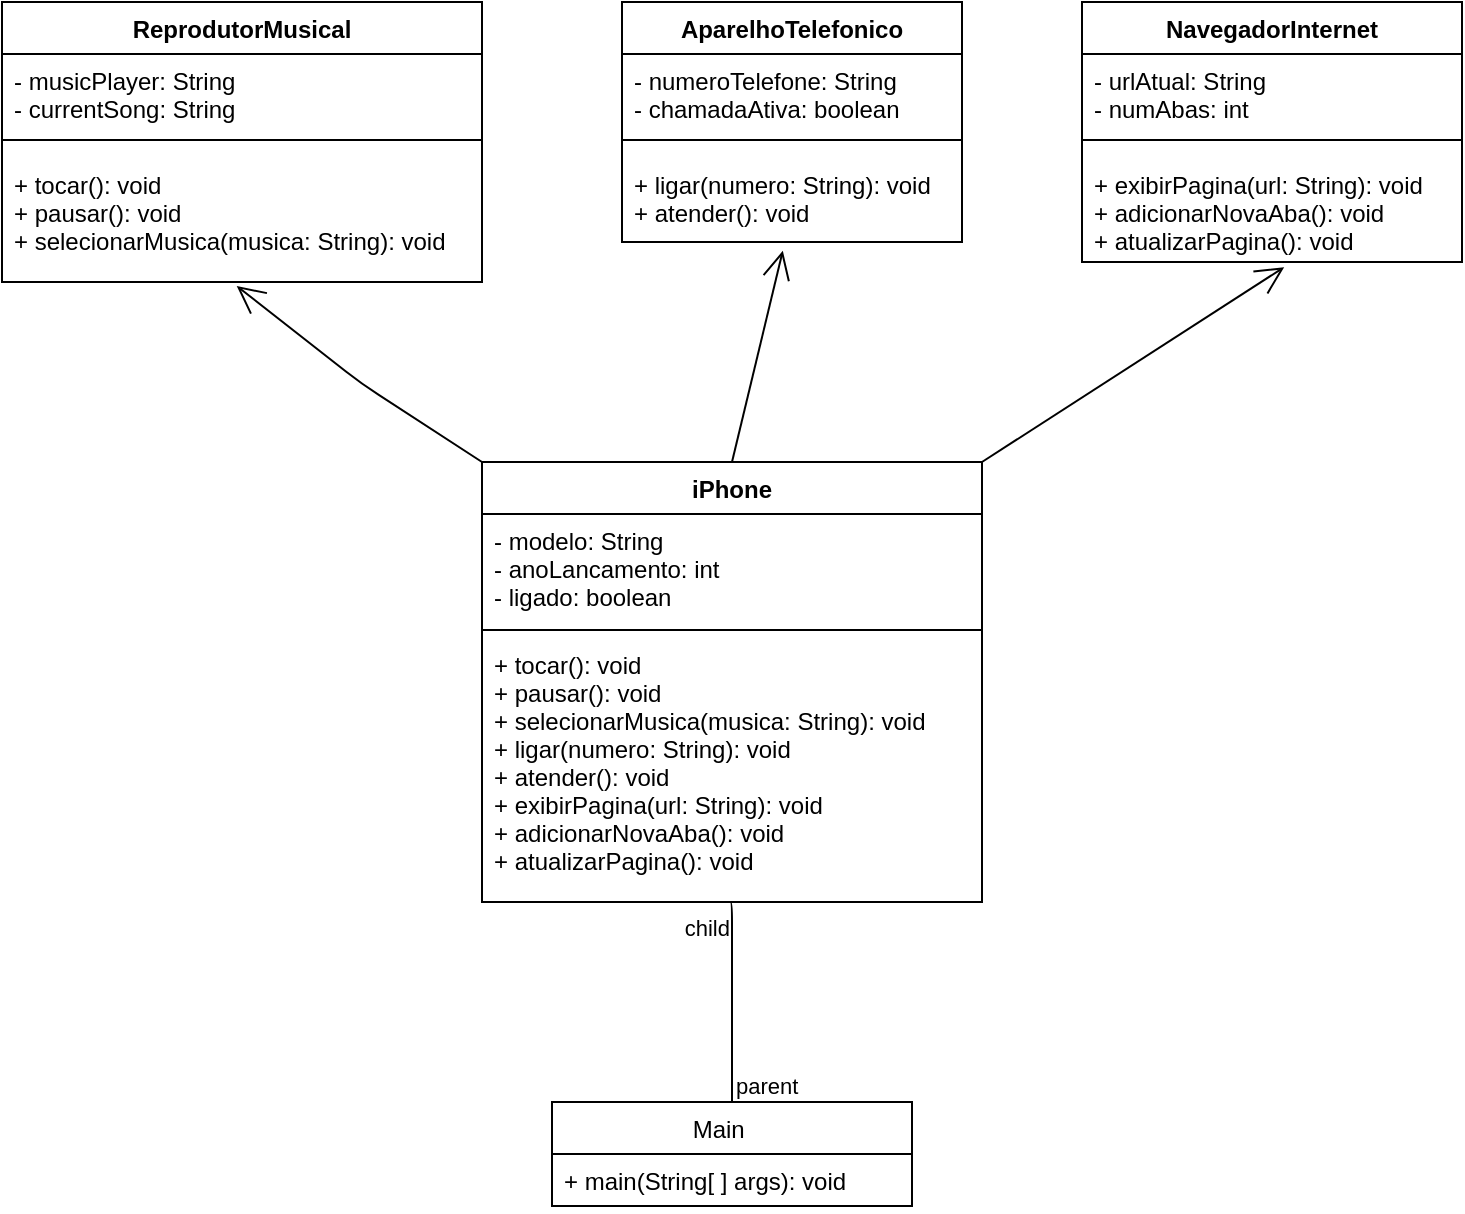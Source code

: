 <mxfile>
    <diagram id="HYpKU8KM2cAtfCerxDDG" name="Page-1">
        <mxGraphModel dx="330" dy="453" grid="1" gridSize="10" guides="1" tooltips="1" connect="1" arrows="1" fold="1" page="1" pageScale="1" pageWidth="850" pageHeight="1100" math="0" shadow="0">
            <root>
                <mxCell id="0"/>
                <mxCell id="1" parent="0"/>
                <mxCell id="8" value="ReprodutorMusical" style="swimlane;fontStyle=1;align=center;verticalAlign=top;childLayout=stackLayout;horizontal=1;startSize=26;horizontalStack=0;resizeParent=1;resizeParentMax=0;resizeLast=0;collapsible=1;marginBottom=0;" parent="1" vertex="1">
                    <mxGeometry x="60" y="249" width="240" height="140" as="geometry">
                        <mxRectangle x="90" y="40" width="150" height="30" as="alternateBounds"/>
                    </mxGeometry>
                </mxCell>
                <mxCell id="9" value="- musicPlayer: String&#10;- currentSong: String" style="text;strokeColor=none;fillColor=none;align=left;verticalAlign=top;spacingLeft=4;spacingRight=4;overflow=hidden;rotatable=0;points=[[0,0.5],[1,0.5]];portConstraint=eastwest;" parent="8" vertex="1">
                    <mxGeometry y="26" width="240" height="34" as="geometry"/>
                </mxCell>
                <mxCell id="10" value="" style="line;strokeWidth=1;fillColor=none;align=left;verticalAlign=middle;spacingTop=-1;spacingLeft=3;spacingRight=3;rotatable=0;labelPosition=right;points=[];portConstraint=eastwest;strokeColor=inherit;" parent="8" vertex="1">
                    <mxGeometry y="60" width="240" height="18" as="geometry"/>
                </mxCell>
                <mxCell id="11" value="+ tocar(): void&#10;+ pausar(): void&#10;+ selecionarMusica(musica: String): void&#10;" style="text;strokeColor=none;fillColor=none;align=left;verticalAlign=top;spacingLeft=4;spacingRight=4;overflow=hidden;rotatable=0;points=[[0,0.5],[1,0.5]];portConstraint=eastwest;" parent="8" vertex="1">
                    <mxGeometry y="78" width="240" height="62" as="geometry"/>
                </mxCell>
                <mxCell id="15" value="AparelhoTelefonico&#10;&#10;" style="swimlane;fontStyle=1;align=center;verticalAlign=top;childLayout=stackLayout;horizontal=1;startSize=26;horizontalStack=0;resizeParent=1;resizeParentMax=0;resizeLast=0;collapsible=1;marginBottom=0;" parent="1" vertex="1">
                    <mxGeometry x="370" y="249" width="170" height="120" as="geometry">
                        <mxRectangle x="90" y="40" width="150" height="30" as="alternateBounds"/>
                    </mxGeometry>
                </mxCell>
                <mxCell id="16" value="- numeroTelefone: String&#10;- chamadaAtiva: boolean" style="text;strokeColor=none;fillColor=none;align=left;verticalAlign=top;spacingLeft=4;spacingRight=4;overflow=hidden;rotatable=0;points=[[0,0.5],[1,0.5]];portConstraint=eastwest;" parent="15" vertex="1">
                    <mxGeometry y="26" width="170" height="34" as="geometry"/>
                </mxCell>
                <mxCell id="17" value="" style="line;strokeWidth=1;fillColor=none;align=left;verticalAlign=middle;spacingTop=-1;spacingLeft=3;spacingRight=3;rotatable=0;labelPosition=right;points=[];portConstraint=eastwest;strokeColor=inherit;" parent="15" vertex="1">
                    <mxGeometry y="60" width="170" height="18" as="geometry"/>
                </mxCell>
                <mxCell id="18" value="+ ligar(numero: String): void&#10;+ atender(): void" style="text;strokeColor=none;fillColor=none;align=left;verticalAlign=top;spacingLeft=4;spacingRight=4;overflow=hidden;rotatable=0;points=[[0,0.5],[1,0.5]];portConstraint=eastwest;" parent="15" vertex="1">
                    <mxGeometry y="78" width="170" height="42" as="geometry"/>
                </mxCell>
                <mxCell id="19" value="NavegadorInternet" style="swimlane;fontStyle=1;align=center;verticalAlign=top;childLayout=stackLayout;horizontal=1;startSize=26;horizontalStack=0;resizeParent=1;resizeParentMax=0;resizeLast=0;collapsible=1;marginBottom=0;" parent="1" vertex="1">
                    <mxGeometry x="600" y="249" width="190" height="130" as="geometry">
                        <mxRectangle x="90" y="40" width="150" height="30" as="alternateBounds"/>
                    </mxGeometry>
                </mxCell>
                <mxCell id="20" value="- urlAtual: String&#10;- numAbas: int" style="text;strokeColor=none;fillColor=none;align=left;verticalAlign=top;spacingLeft=4;spacingRight=4;overflow=hidden;rotatable=0;points=[[0,0.5],[1,0.5]];portConstraint=eastwest;" parent="19" vertex="1">
                    <mxGeometry y="26" width="190" height="34" as="geometry"/>
                </mxCell>
                <mxCell id="21" value="" style="line;strokeWidth=1;fillColor=none;align=left;verticalAlign=middle;spacingTop=-1;spacingLeft=3;spacingRight=3;rotatable=0;labelPosition=right;points=[];portConstraint=eastwest;strokeColor=inherit;" parent="19" vertex="1">
                    <mxGeometry y="60" width="190" height="18" as="geometry"/>
                </mxCell>
                <mxCell id="22" value="+ exibirPagina(url: String): void&#10;+ adicionarNovaAba(): void&#10;+ atualizarPagina(): void" style="text;strokeColor=none;fillColor=none;align=left;verticalAlign=top;spacingLeft=4;spacingRight=4;overflow=hidden;rotatable=0;points=[[0,0.5],[1,0.5]];portConstraint=eastwest;" parent="19" vertex="1">
                    <mxGeometry y="78" width="190" height="52" as="geometry"/>
                </mxCell>
                <mxCell id="23" value="iPhone" style="swimlane;fontStyle=1;align=center;verticalAlign=top;childLayout=stackLayout;horizontal=1;startSize=26;horizontalStack=0;resizeParent=1;resizeParentMax=0;resizeLast=0;collapsible=1;marginBottom=0;" parent="1" vertex="1">
                    <mxGeometry x="300" y="479" width="250" height="220" as="geometry"/>
                </mxCell>
                <mxCell id="24" value="- modelo: String&#10;- anoLancamento: int&#10;- ligado: boolean" style="text;strokeColor=none;fillColor=none;align=left;verticalAlign=top;spacingLeft=4;spacingRight=4;overflow=hidden;rotatable=0;points=[[0,0.5],[1,0.5]];portConstraint=eastwest;" parent="23" vertex="1">
                    <mxGeometry y="26" width="250" height="54" as="geometry"/>
                </mxCell>
                <mxCell id="25" value="" style="line;strokeWidth=1;fillColor=none;align=left;verticalAlign=middle;spacingTop=-1;spacingLeft=3;spacingRight=3;rotatable=0;labelPosition=right;points=[];portConstraint=eastwest;strokeColor=inherit;" parent="23" vertex="1">
                    <mxGeometry y="80" width="250" height="8" as="geometry"/>
                </mxCell>
                <mxCell id="26" value="+ tocar(): void&#10;+ pausar(): void&#10;+ selecionarMusica(musica: String): void&#10;+ ligar(numero: String): void&#10;+ atender(): void&#10;+ exibirPagina(url: String): void&#10;+ adicionarNovaAba(): void&#10;+ atualizarPagina(): void&#10;" style="text;strokeColor=none;fillColor=none;align=left;verticalAlign=top;spacingLeft=4;spacingRight=4;overflow=hidden;rotatable=0;points=[[0,0.5],[1,0.5]];portConstraint=eastwest;" parent="23" vertex="1">
                    <mxGeometry y="88" width="250" height="132" as="geometry"/>
                </mxCell>
                <mxCell id="31" value="Main    " style="swimlane;fontStyle=0;childLayout=stackLayout;horizontal=1;startSize=26;fillColor=none;horizontalStack=0;resizeParent=1;resizeParentMax=0;resizeLast=0;collapsible=1;marginBottom=0;" parent="1" vertex="1">
                    <mxGeometry x="335" y="799" width="180" height="52" as="geometry"/>
                </mxCell>
                <mxCell id="32" value="+ main(String[ ] args): void" style="text;strokeColor=none;fillColor=none;align=left;verticalAlign=top;spacingLeft=4;spacingRight=4;overflow=hidden;rotatable=0;points=[[0,0.5],[1,0.5]];portConstraint=eastwest;" parent="31" vertex="1">
                    <mxGeometry y="26" width="180" height="26" as="geometry"/>
                </mxCell>
                <mxCell id="35" value="" style="endArrow=none;html=1;edgeStyle=orthogonalEdgeStyle;exitX=0.5;exitY=0;exitDx=0;exitDy=0;entryX=0.494;entryY=1;entryDx=0;entryDy=0;entryPerimeter=0;" parent="1" source="31" target="26" edge="1">
                    <mxGeometry relative="1" as="geometry">
                        <mxPoint x="380" y="460" as="sourcePoint"/>
                        <mxPoint x="421" y="699" as="targetPoint"/>
                        <Array as="points">
                            <mxPoint x="425" y="699"/>
                        </Array>
                    </mxGeometry>
                </mxCell>
                <mxCell id="36" value="parent" style="edgeLabel;resizable=0;html=1;align=left;verticalAlign=bottom;" parent="35" connectable="0" vertex="1">
                    <mxGeometry x="-1" relative="1" as="geometry"/>
                </mxCell>
                <mxCell id="37" value="child" style="edgeLabel;resizable=0;html=1;align=right;verticalAlign=bottom;" parent="35" connectable="0" vertex="1">
                    <mxGeometry x="1" relative="1" as="geometry">
                        <mxPoint x="1" y="21" as="offset"/>
                    </mxGeometry>
                </mxCell>
                <mxCell id="38" value="" style="endArrow=open;endFill=1;endSize=12;html=1;exitX=0;exitY=0;exitDx=0;exitDy=0;entryX=0.489;entryY=1.032;entryDx=0;entryDy=0;entryPerimeter=0;" parent="1" source="23" target="11" edge="1">
                    <mxGeometry width="160" relative="1" as="geometry">
                        <mxPoint x="230" y="550" as="sourcePoint"/>
                        <mxPoint x="390" y="550" as="targetPoint"/>
                        <Array as="points">
                            <mxPoint x="240" y="440"/>
                        </Array>
                    </mxGeometry>
                </mxCell>
                <mxCell id="39" value="" style="endArrow=open;endFill=1;endSize=12;html=1;entryX=0.473;entryY=1.104;entryDx=0;entryDy=0;entryPerimeter=0;exitX=0.5;exitY=0;exitDx=0;exitDy=0;" parent="1" source="23" target="18" edge="1">
                    <mxGeometry width="160" relative="1" as="geometry">
                        <mxPoint x="390" y="480" as="sourcePoint"/>
                        <mxPoint x="550" y="480" as="targetPoint"/>
                    </mxGeometry>
                </mxCell>
                <mxCell id="40" value="" style="endArrow=open;endFill=1;endSize=12;html=1;entryX=0.532;entryY=1.05;entryDx=0;entryDy=0;entryPerimeter=0;exitX=1;exitY=0;exitDx=0;exitDy=0;" parent="1" source="23" target="22" edge="1">
                    <mxGeometry width="160" relative="1" as="geometry">
                        <mxPoint x="390" y="480" as="sourcePoint"/>
                        <mxPoint x="550" y="480" as="targetPoint"/>
                    </mxGeometry>
                </mxCell>
            </root>
        </mxGraphModel>
    </diagram>
</mxfile>
